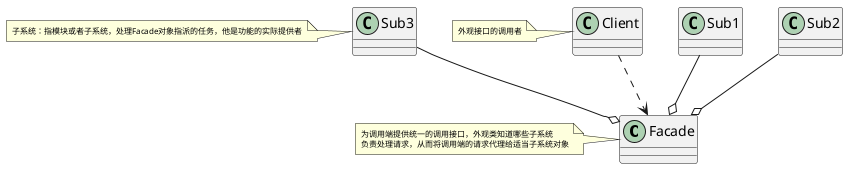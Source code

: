 @startuml

class Facade
note left:<size:8>为调用端提供统一的调用接口，外观类知道哪些子系统\n<size:8>负责处理请求，从而将调用端的请求代理给适当子系统对象
class Sub1
class Sub2
class Sub3
note left:<size:8>子系统：指模块或者子系统，处理Facade对象指派的任务，他是功能的实际提供者
class Client
note left:<size:8>外观接口的调用者

Client ..> Facade

Sub1 --o Facade
Sub2 --o Facade
Sub3 --o Facade

@enduml